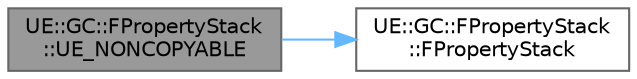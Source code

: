 digraph "UE::GC::FPropertyStack::UE_NONCOPYABLE"
{
 // INTERACTIVE_SVG=YES
 // LATEX_PDF_SIZE
  bgcolor="transparent";
  edge [fontname=Helvetica,fontsize=10,labelfontname=Helvetica,labelfontsize=10];
  node [fontname=Helvetica,fontsize=10,shape=box,height=0.2,width=0.4];
  rankdir="LR";
  Node1 [id="Node000001",label="UE::GC::FPropertyStack\l::UE_NONCOPYABLE",height=0.2,width=0.4,color="gray40", fillcolor="grey60", style="filled", fontcolor="black",tooltip=" "];
  Node1 -> Node2 [id="edge1_Node000001_Node000002",color="steelblue1",style="solid",tooltip=" "];
  Node2 [id="Node000002",label="UE::GC::FPropertyStack\l::FPropertyStack",height=0.2,width=0.4,color="grey40", fillcolor="white", style="filled",URL="$d4/d13/classUE_1_1GC_1_1FPropertyStack.html#adf8f2dcc1bda4de6580a3db3abdb49cb",tooltip=" "];
}
